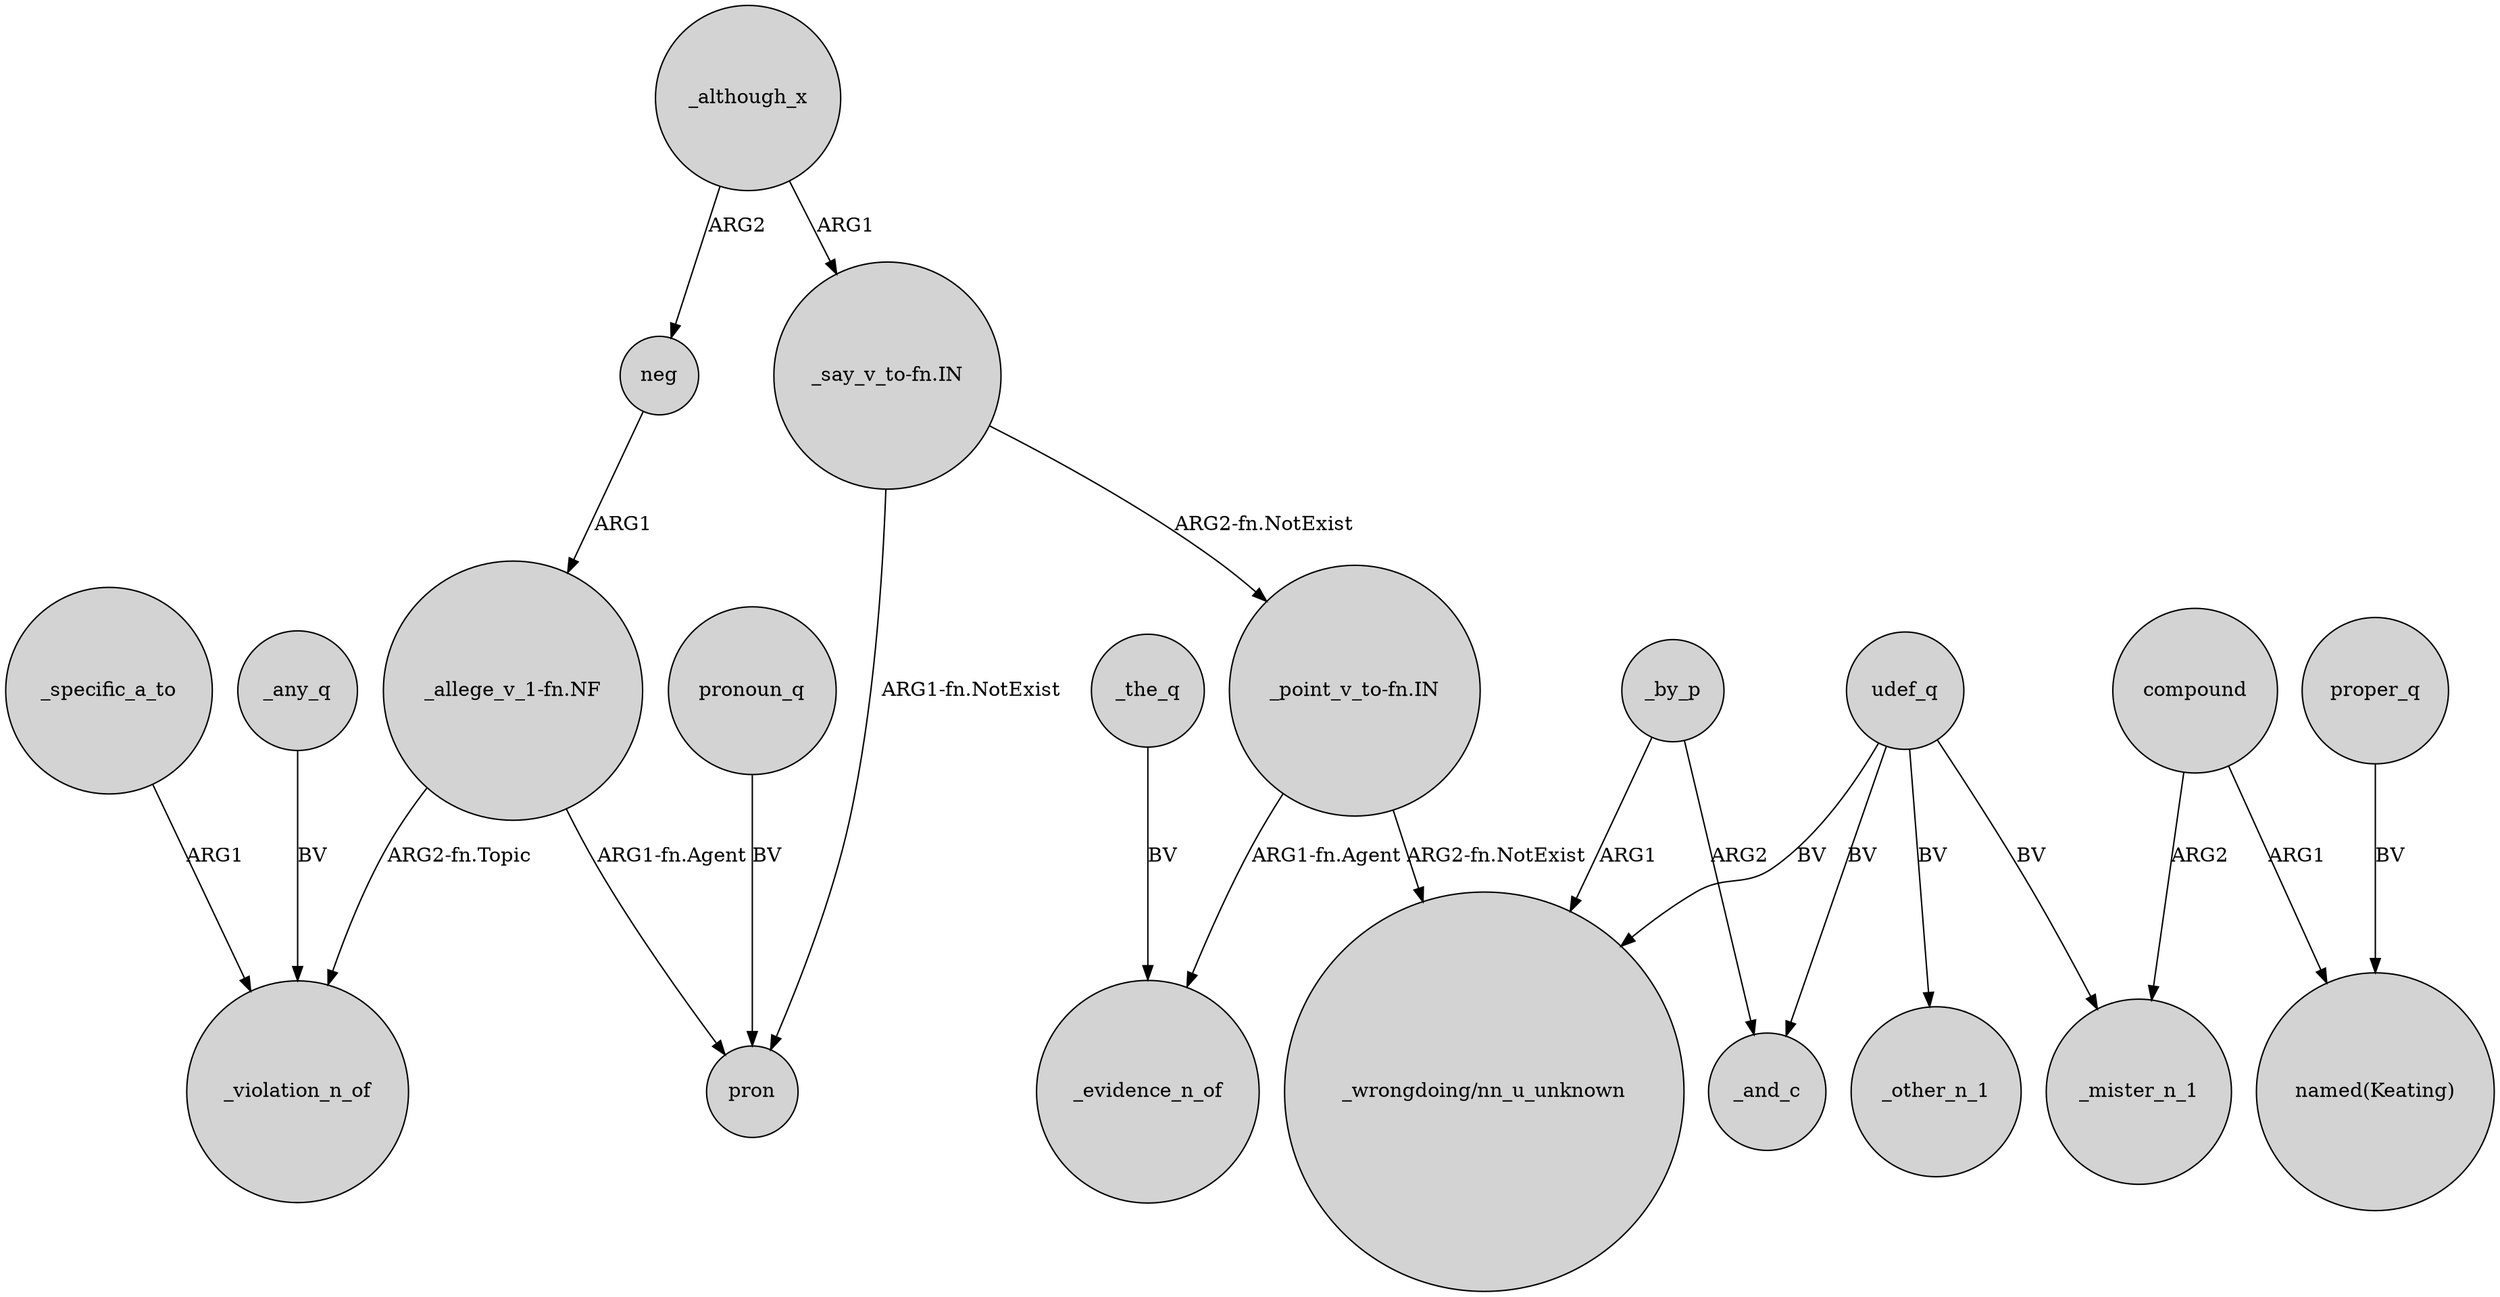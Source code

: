 digraph {
	node [shape=circle style=filled]
	_specific_a_to -> _violation_n_of [label=ARG1]
	compound -> _mister_n_1 [label=ARG2]
	_the_q -> _evidence_n_of [label=BV]
	compound -> "named(Keating)" [label=ARG1]
	"_say_v_to-fn.IN" -> pron [label="ARG1-fn.NotExist"]
	udef_q -> _mister_n_1 [label=BV]
	_although_x -> "_say_v_to-fn.IN" [label=ARG1]
	_although_x -> neg [label=ARG2]
	"_point_v_to-fn.IN" -> "_wrongdoing/nn_u_unknown" [label="ARG2-fn.NotExist"]
	proper_q -> "named(Keating)" [label=BV]
	udef_q -> _other_n_1 [label=BV]
	_any_q -> _violation_n_of [label=BV]
	_by_p -> _and_c [label=ARG2]
	pronoun_q -> pron [label=BV]
	"_point_v_to-fn.IN" -> _evidence_n_of [label="ARG1-fn.Agent"]
	"_allege_v_1-fn.NF" -> pron [label="ARG1-fn.Agent"]
	udef_q -> "_wrongdoing/nn_u_unknown" [label=BV]
	neg -> "_allege_v_1-fn.NF" [label=ARG1]
	"_allege_v_1-fn.NF" -> _violation_n_of [label="ARG2-fn.Topic"]
	"_say_v_to-fn.IN" -> "_point_v_to-fn.IN" [label="ARG2-fn.NotExist"]
	udef_q -> _and_c [label=BV]
	_by_p -> "_wrongdoing/nn_u_unknown" [label=ARG1]
}
